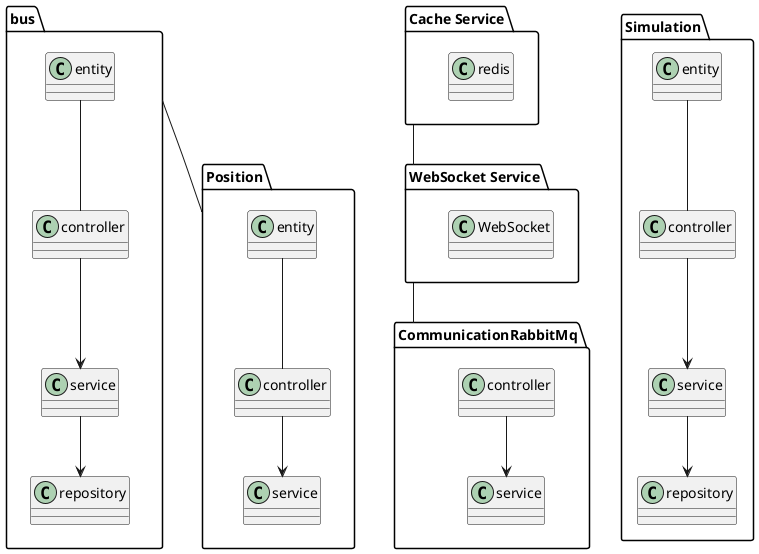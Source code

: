 @startuml

package "bus" {
  class "bus.entity"
  class "bus.controller"
  class "bus.repository"
  class "bus.service"

  bus.entity  -- bus.controller 
  bus.controller --> bus.service
  bus.service --> bus.repository
}

package "CommunicationRabbitMq" {
  class "CommunicationRabbitMq.controller"
  class "CommunicationRabbitMq.service"

  CommunicationRabbitMq.controller --> CommunicationRabbitMq.service
}


package "Position" {
  class "Position.entity"
  class "Position.controller"
  class "Position.service"

  Position.entity -- Position.controller
  Position.controller --> Position.service
}

package "Cache Service" {
    class "Cache Service.redis"
}

package "WebSocket Service"{

    class "WebSocket Service.WebSocket"
}

package "Simulation"{
    class "Simulation.entity"
    class "Simulation.controller"
    class "Simulation.repository"
    class "Simulation.service"

    Simulation.entity  -- Simulation.controller 
    Simulation.controller --> Simulation.service
    Simulation.service --> Simulation.repository
}



"WebSocket Service" -- CommunicationRabbitMq

"Cache Service" -- "WebSocket Service"
bus -- Position

@enduml

